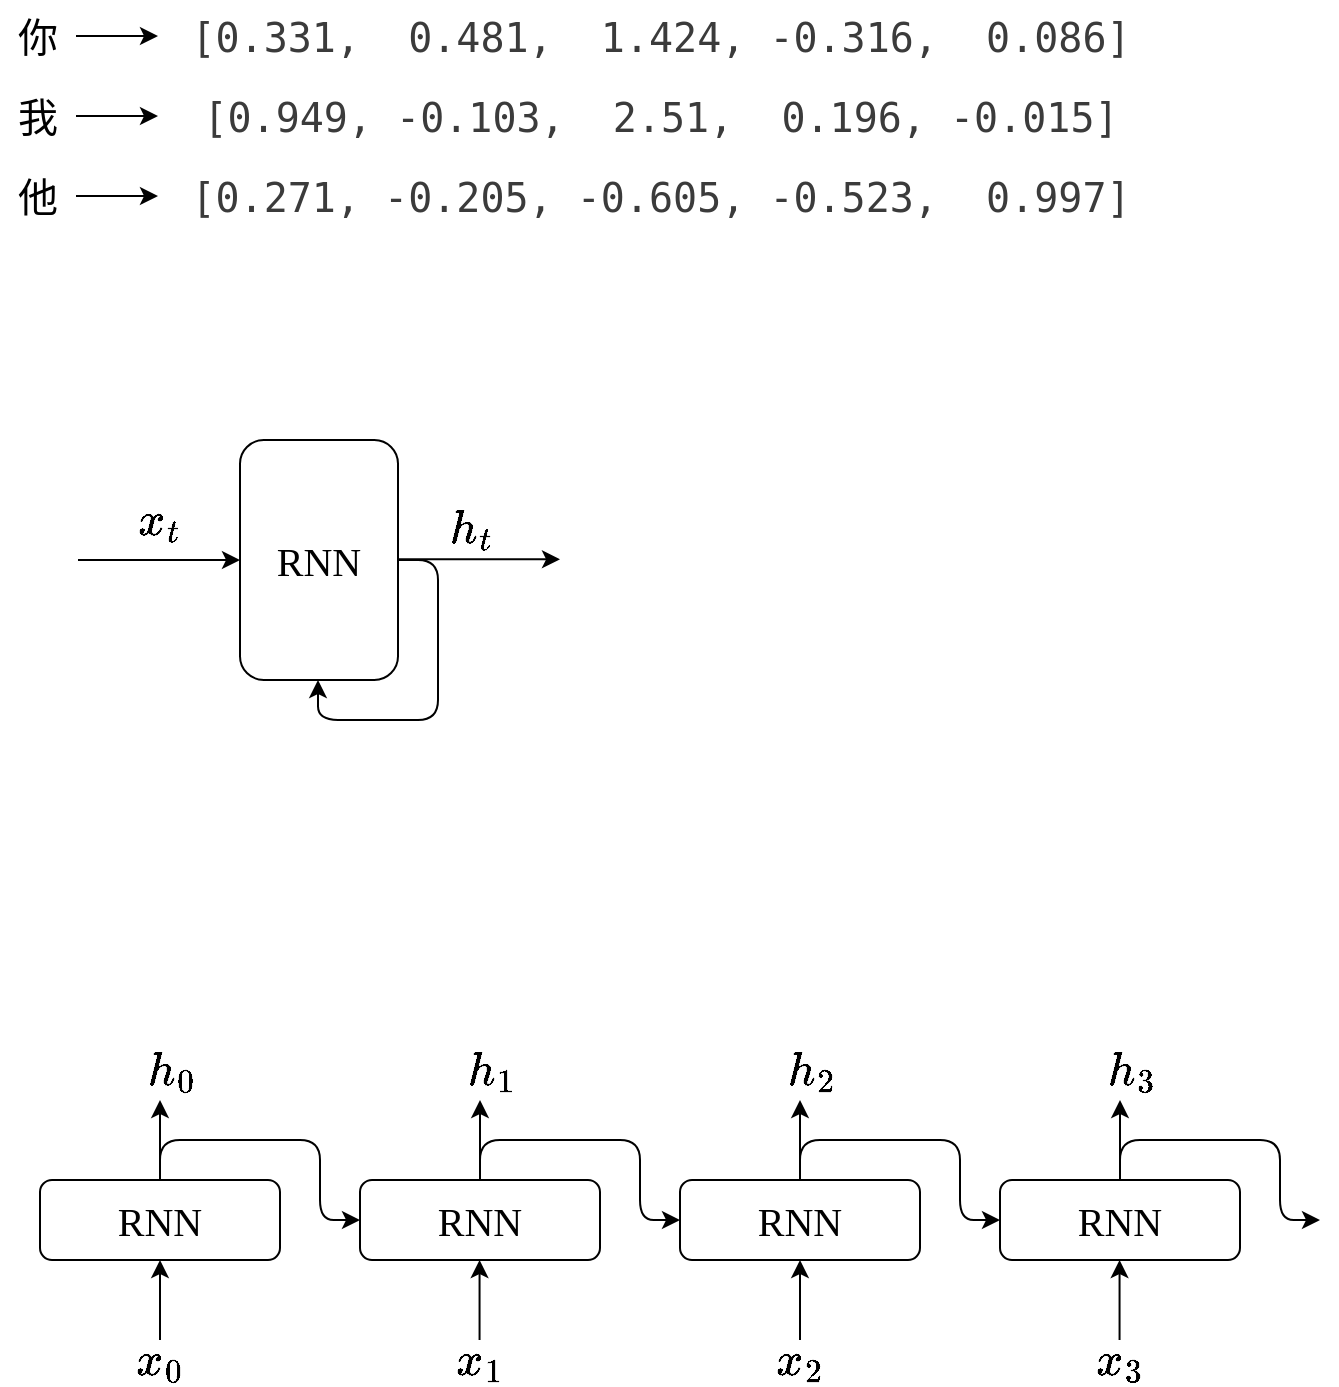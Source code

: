 <mxfile>
    <diagram id="GgckDA4ZeFqmQoqNqYZc" name="Page-1">
        <mxGraphModel dx="1039" dy="490" grid="0" gridSize="10" guides="1" tooltips="1" connect="1" arrows="1" fold="1" page="1" pageScale="1" pageWidth="4681" pageHeight="3300" math="1" shadow="0">
            <root>
                <mxCell id="0"/>
                <mxCell id="1" parent="0"/>
                <mxCell id="14" value="RNN" style="rounded=1;whiteSpace=wrap;html=1;fontFamily=Comic Sans MS;fontSize=20;" vertex="1" parent="1">
                    <mxGeometry x="160" y="270" width="79" height="120" as="geometry"/>
                </mxCell>
                <mxCell id="15" value="" style="endArrow=classic;html=1;entryX=0;entryY=0.5;entryDx=0;entryDy=0;" edge="1" parent="1" target="14">
                    <mxGeometry width="50" height="50" relative="1" as="geometry">
                        <mxPoint x="79" y="330" as="sourcePoint"/>
                        <mxPoint x="69" y="305" as="targetPoint"/>
                    </mxGeometry>
                </mxCell>
                <mxCell id="18" value="$$x_t$$" style="edgeLabel;html=1;align=center;verticalAlign=middle;resizable=0;points=[];labelBackgroundColor=none;fontSize=20;" vertex="1" connectable="0" parent="15">
                    <mxGeometry x="0.062" y="-1" relative="1" as="geometry">
                        <mxPoint x="-3" y="-21" as="offset"/>
                    </mxGeometry>
                </mxCell>
                <mxCell id="16" value="" style="endArrow=classic;html=1;entryX=0;entryY=0.5;entryDx=0;entryDy=0;" edge="1" parent="1">
                    <mxGeometry width="50" height="50" relative="1" as="geometry">
                        <mxPoint x="239" y="329.67" as="sourcePoint"/>
                        <mxPoint x="320" y="329.67" as="targetPoint"/>
                    </mxGeometry>
                </mxCell>
                <mxCell id="17" value="" style="endArrow=classic;html=1;exitX=1;exitY=0.5;exitDx=0;exitDy=0;edgeStyle=orthogonalEdgeStyle;entryX=0.5;entryY=1;entryDx=0;entryDy=0;" edge="1" parent="1" source="14" target="14">
                    <mxGeometry width="50" height="50" relative="1" as="geometry">
                        <mxPoint x="249" y="339.67" as="sourcePoint"/>
                        <mxPoint x="199" y="420" as="targetPoint"/>
                        <Array as="points">
                            <mxPoint x="259" y="330"/>
                            <mxPoint x="259" y="410"/>
                            <mxPoint x="199" y="410"/>
                            <mxPoint x="199" y="390"/>
                        </Array>
                    </mxGeometry>
                </mxCell>
                <mxCell id="19" value="$$h_t$$" style="edgeLabel;html=1;align=center;verticalAlign=middle;resizable=0;points=[];labelBackgroundColor=none;fontSize=20;" vertex="1" connectable="0" parent="1">
                    <mxGeometry x="269.002" y="320" as="geometry">
                        <mxPoint x="6" y="-6" as="offset"/>
                    </mxGeometry>
                </mxCell>
                <mxCell id="35" style="edgeStyle=none;html=1;" edge="1" parent="1" source="20">
                    <mxGeometry relative="1" as="geometry">
                        <mxPoint x="120.0" y="600" as="targetPoint"/>
                    </mxGeometry>
                </mxCell>
                <mxCell id="20" value="RNN" style="rounded=1;whiteSpace=wrap;html=1;fontFamily=Comic Sans MS;fontSize=20;" vertex="1" parent="1">
                    <mxGeometry x="60" y="640" width="120" height="40" as="geometry"/>
                </mxCell>
                <mxCell id="21" value="" style="endArrow=classic;html=1;entryX=0.5;entryY=1;entryDx=0;entryDy=0;" edge="1" parent="1" target="20">
                    <mxGeometry width="50" height="50" relative="1" as="geometry">
                        <mxPoint x="120" y="720" as="sourcePoint"/>
                        <mxPoint x="150" y="690" as="targetPoint"/>
                    </mxGeometry>
                </mxCell>
                <mxCell id="23" value="" style="endArrow=classic;html=1;exitX=0.5;exitY=0;exitDx=0;exitDy=0;edgeStyle=orthogonalEdgeStyle;" edge="1" parent="1" source="20">
                    <mxGeometry width="50" height="50" relative="1" as="geometry">
                        <mxPoint x="120.98" y="640" as="sourcePoint"/>
                        <mxPoint x="220" y="660" as="targetPoint"/>
                        <Array as="points">
                            <mxPoint x="120" y="620"/>
                            <mxPoint x="200" y="620"/>
                            <mxPoint x="200" y="660"/>
                        </Array>
                    </mxGeometry>
                </mxCell>
                <mxCell id="36" style="edgeStyle=none;html=1;" edge="1" parent="1" source="24">
                    <mxGeometry relative="1" as="geometry">
                        <mxPoint x="280" y="600.0" as="targetPoint"/>
                    </mxGeometry>
                </mxCell>
                <mxCell id="24" value="RNN" style="rounded=1;whiteSpace=wrap;html=1;fontFamily=Comic Sans MS;fontSize=20;" vertex="1" parent="1">
                    <mxGeometry x="220" y="640" width="120" height="40" as="geometry"/>
                </mxCell>
                <mxCell id="27" style="edgeStyle=none;html=1;" edge="1" parent="1" source="28">
                    <mxGeometry relative="1" as="geometry">
                        <mxPoint x="440" y="600" as="targetPoint"/>
                    </mxGeometry>
                </mxCell>
                <mxCell id="28" value="RNN" style="rounded=1;whiteSpace=wrap;html=1;fontFamily=Comic Sans MS;fontSize=20;" vertex="1" parent="1">
                    <mxGeometry x="380" y="640" width="120" height="40" as="geometry"/>
                </mxCell>
                <mxCell id="29" value="" style="endArrow=classic;html=1;entryX=0.5;entryY=1;entryDx=0;entryDy=0;" edge="1" parent="1" target="28">
                    <mxGeometry width="50" height="50" relative="1" as="geometry">
                        <mxPoint x="440" y="720" as="sourcePoint"/>
                        <mxPoint x="469" y="690" as="targetPoint"/>
                    </mxGeometry>
                </mxCell>
                <mxCell id="38" style="edgeStyle=none;html=1;" edge="1" parent="1" source="31">
                    <mxGeometry relative="1" as="geometry">
                        <mxPoint x="600" y="600.0" as="targetPoint"/>
                    </mxGeometry>
                </mxCell>
                <mxCell id="31" value="RNN" style="rounded=1;whiteSpace=wrap;html=1;fontFamily=Comic Sans MS;fontSize=20;" vertex="1" parent="1">
                    <mxGeometry x="540" y="640" width="120" height="40" as="geometry"/>
                </mxCell>
                <mxCell id="37" value="" style="endArrow=classic;html=1;entryX=0.5;entryY=1;entryDx=0;entryDy=0;" edge="1" parent="1">
                    <mxGeometry width="50" height="50" relative="1" as="geometry">
                        <mxPoint x="279.78" y="720" as="sourcePoint"/>
                        <mxPoint x="279.78" y="680" as="targetPoint"/>
                    </mxGeometry>
                </mxCell>
                <mxCell id="39" value="" style="endArrow=classic;html=1;entryX=0.5;entryY=1;entryDx=0;entryDy=0;" edge="1" parent="1">
                    <mxGeometry width="50" height="50" relative="1" as="geometry">
                        <mxPoint x="599.78" y="720" as="sourcePoint"/>
                        <mxPoint x="599.78" y="680" as="targetPoint"/>
                    </mxGeometry>
                </mxCell>
                <mxCell id="40" value="" style="endArrow=classic;html=1;exitX=0.5;exitY=0;exitDx=0;exitDy=0;edgeStyle=orthogonalEdgeStyle;" edge="1" parent="1">
                    <mxGeometry width="50" height="50" relative="1" as="geometry">
                        <mxPoint x="280" y="640" as="sourcePoint"/>
                        <mxPoint x="380" y="660" as="targetPoint"/>
                        <Array as="points">
                            <mxPoint x="280" y="620"/>
                            <mxPoint x="360" y="620"/>
                            <mxPoint x="360" y="660"/>
                        </Array>
                    </mxGeometry>
                </mxCell>
                <mxCell id="41" value="" style="endArrow=classic;html=1;exitX=0.5;exitY=0;exitDx=0;exitDy=0;edgeStyle=orthogonalEdgeStyle;" edge="1" parent="1">
                    <mxGeometry width="50" height="50" relative="1" as="geometry">
                        <mxPoint x="440" y="640" as="sourcePoint"/>
                        <mxPoint x="540" y="660" as="targetPoint"/>
                        <Array as="points">
                            <mxPoint x="440" y="620"/>
                            <mxPoint x="520" y="620"/>
                            <mxPoint x="520" y="660"/>
                        </Array>
                    </mxGeometry>
                </mxCell>
                <mxCell id="42" value="" style="endArrow=classic;html=1;exitX=0.5;exitY=0;exitDx=0;exitDy=0;edgeStyle=orthogonalEdgeStyle;" edge="1" parent="1">
                    <mxGeometry width="50" height="50" relative="1" as="geometry">
                        <mxPoint x="600" y="640" as="sourcePoint"/>
                        <mxPoint x="700" y="660" as="targetPoint"/>
                        <Array as="points">
                            <mxPoint x="600" y="620"/>
                            <mxPoint x="680" y="620"/>
                            <mxPoint x="680" y="660"/>
                        </Array>
                    </mxGeometry>
                </mxCell>
                <mxCell id="43" value="$$x_0$$" style="edgeLabel;html=1;align=center;verticalAlign=middle;resizable=0;points=[];labelBackgroundColor=none;fontSize=20;" vertex="1" connectable="0" parent="1">
                    <mxGeometry x="119.997" y="730" as="geometry"/>
                </mxCell>
                <mxCell id="44" value="$$h_0$$" style="edgeLabel;html=1;align=center;verticalAlign=middle;resizable=0;points=[];labelBackgroundColor=none;fontSize=20;" vertex="1" connectable="0" parent="1">
                    <mxGeometry x="120.002" y="591" as="geometry">
                        <mxPoint x="6" y="-6" as="offset"/>
                    </mxGeometry>
                </mxCell>
                <mxCell id="45" value="" style="group" vertex="1" connectable="0" parent="1">
                    <mxGeometry x="40" y="50" width="581" height="116" as="geometry"/>
                </mxCell>
                <mxCell id="10" style="edgeStyle=none;html=1;" edge="1" parent="45" source="2" target="7">
                    <mxGeometry relative="1" as="geometry"/>
                </mxCell>
                <mxCell id="2" value="你" style="text;html=1;align=center;verticalAlign=middle;whiteSpace=wrap;rounded=0;fontSize=20;" vertex="1" parent="45">
                    <mxGeometry width="38" height="36" as="geometry"/>
                </mxCell>
                <mxCell id="3" value="我" style="text;html=1;align=center;verticalAlign=middle;whiteSpace=wrap;rounded=0;fontSize=20;" vertex="1" parent="45">
                    <mxGeometry y="40" width="38" height="36" as="geometry"/>
                </mxCell>
                <mxCell id="13" style="edgeStyle=none;html=1;" edge="1" parent="45" source="4" target="9">
                    <mxGeometry relative="1" as="geometry"/>
                </mxCell>
                <mxCell id="4" value="他" style="text;html=1;align=center;verticalAlign=middle;whiteSpace=wrap;rounded=0;fontSize=20;" vertex="1" parent="45">
                    <mxGeometry y="80" width="38" height="36" as="geometry"/>
                </mxCell>
                <mxCell id="7" value="&lt;span style=&quot;color: rgb(59, 59, 59); font-family: consolas, &amp;quot;Sarasa Gothic SC&amp;quot;, monospace; text-align: start; white-space-collapse: preserve;&quot;&gt;[0.331,  0.481,  1.424, -0.316,  0.086]&lt;/span&gt;" style="text;html=1;align=center;verticalAlign=middle;resizable=0;points=[];autosize=1;strokeColor=none;fillColor=none;fontSize=20;" vertex="1" parent="45">
                    <mxGeometry x="79" width="502" height="36" as="geometry"/>
                </mxCell>
                <mxCell id="8" value="&lt;span style=&quot;color: rgb(59, 59, 59); font-family: consolas, &amp;quot;Sarasa Gothic SC&amp;quot;, monospace; text-align: start; white-space-collapse: preserve;&quot;&gt;&lt;font&gt;[0.949, -0.103,  2.51,  0.196, -0.015]&lt;/font&gt;&lt;/span&gt;" style="text;html=1;align=center;verticalAlign=middle;resizable=0;points=[];autosize=1;strokeColor=none;fillColor=none;fontSize=20;" vertex="1" parent="45">
                    <mxGeometry x="79" y="40" width="502" height="36" as="geometry"/>
                </mxCell>
                <mxCell id="9" value="&lt;span style=&quot;color: rgb(59, 59, 59); font-family: consolas, &amp;quot;Sarasa Gothic SC&amp;quot;, monospace; text-align: start; white-space-collapse: preserve;&quot;&gt;&lt;font&gt;[0.271, -0.205, -0.605, -0.523,  0.997]&lt;/font&gt;&lt;/span&gt;" style="text;html=1;align=center;verticalAlign=middle;resizable=0;points=[];autosize=1;strokeColor=none;fillColor=none;fontSize=20;" vertex="1" parent="45">
                    <mxGeometry x="79" y="80" width="502" height="36" as="geometry"/>
                </mxCell>
                <mxCell id="12" style="edgeStyle=none;html=1;" edge="1" parent="45" source="3" target="8">
                    <mxGeometry relative="1" as="geometry"/>
                </mxCell>
                <mxCell id="46" value="$$h_1$$" style="edgeLabel;html=1;align=center;verticalAlign=middle;resizable=0;points=[];labelBackgroundColor=none;fontSize=20;" vertex="1" connectable="0" parent="1">
                    <mxGeometry x="280.002" y="591" as="geometry">
                        <mxPoint x="6" y="-6" as="offset"/>
                    </mxGeometry>
                </mxCell>
                <mxCell id="47" value="$$h_2$$" style="edgeLabel;html=1;align=center;verticalAlign=middle;resizable=0;points=[];labelBackgroundColor=none;fontSize=20;" vertex="1" connectable="0" parent="1">
                    <mxGeometry x="440.002" y="591" as="geometry">
                        <mxPoint x="6" y="-6" as="offset"/>
                    </mxGeometry>
                </mxCell>
                <mxCell id="48" value="$$h_3$$" style="edgeLabel;html=1;align=center;verticalAlign=middle;resizable=0;points=[];labelBackgroundColor=none;fontSize=20;" vertex="1" connectable="0" parent="1">
                    <mxGeometry x="600.002" y="591" as="geometry">
                        <mxPoint x="6" y="-6" as="offset"/>
                    </mxGeometry>
                </mxCell>
                <mxCell id="49" value="$$x_1$$" style="edgeLabel;html=1;align=center;verticalAlign=middle;resizable=0;points=[];labelBackgroundColor=none;fontSize=20;" vertex="1" connectable="0" parent="1">
                    <mxGeometry x="279.997" y="730" as="geometry"/>
                </mxCell>
                <mxCell id="50" value="$$x_2$$" style="edgeLabel;html=1;align=center;verticalAlign=middle;resizable=0;points=[];labelBackgroundColor=none;fontSize=20;" vertex="1" connectable="0" parent="1">
                    <mxGeometry x="439.997" y="730" as="geometry"/>
                </mxCell>
                <mxCell id="51" value="$$x_3$$" style="edgeLabel;html=1;align=center;verticalAlign=middle;resizable=0;points=[];labelBackgroundColor=none;fontSize=20;" vertex="1" connectable="0" parent="1">
                    <mxGeometry x="599.997" y="730" as="geometry"/>
                </mxCell>
            </root>
        </mxGraphModel>
    </diagram>
</mxfile>